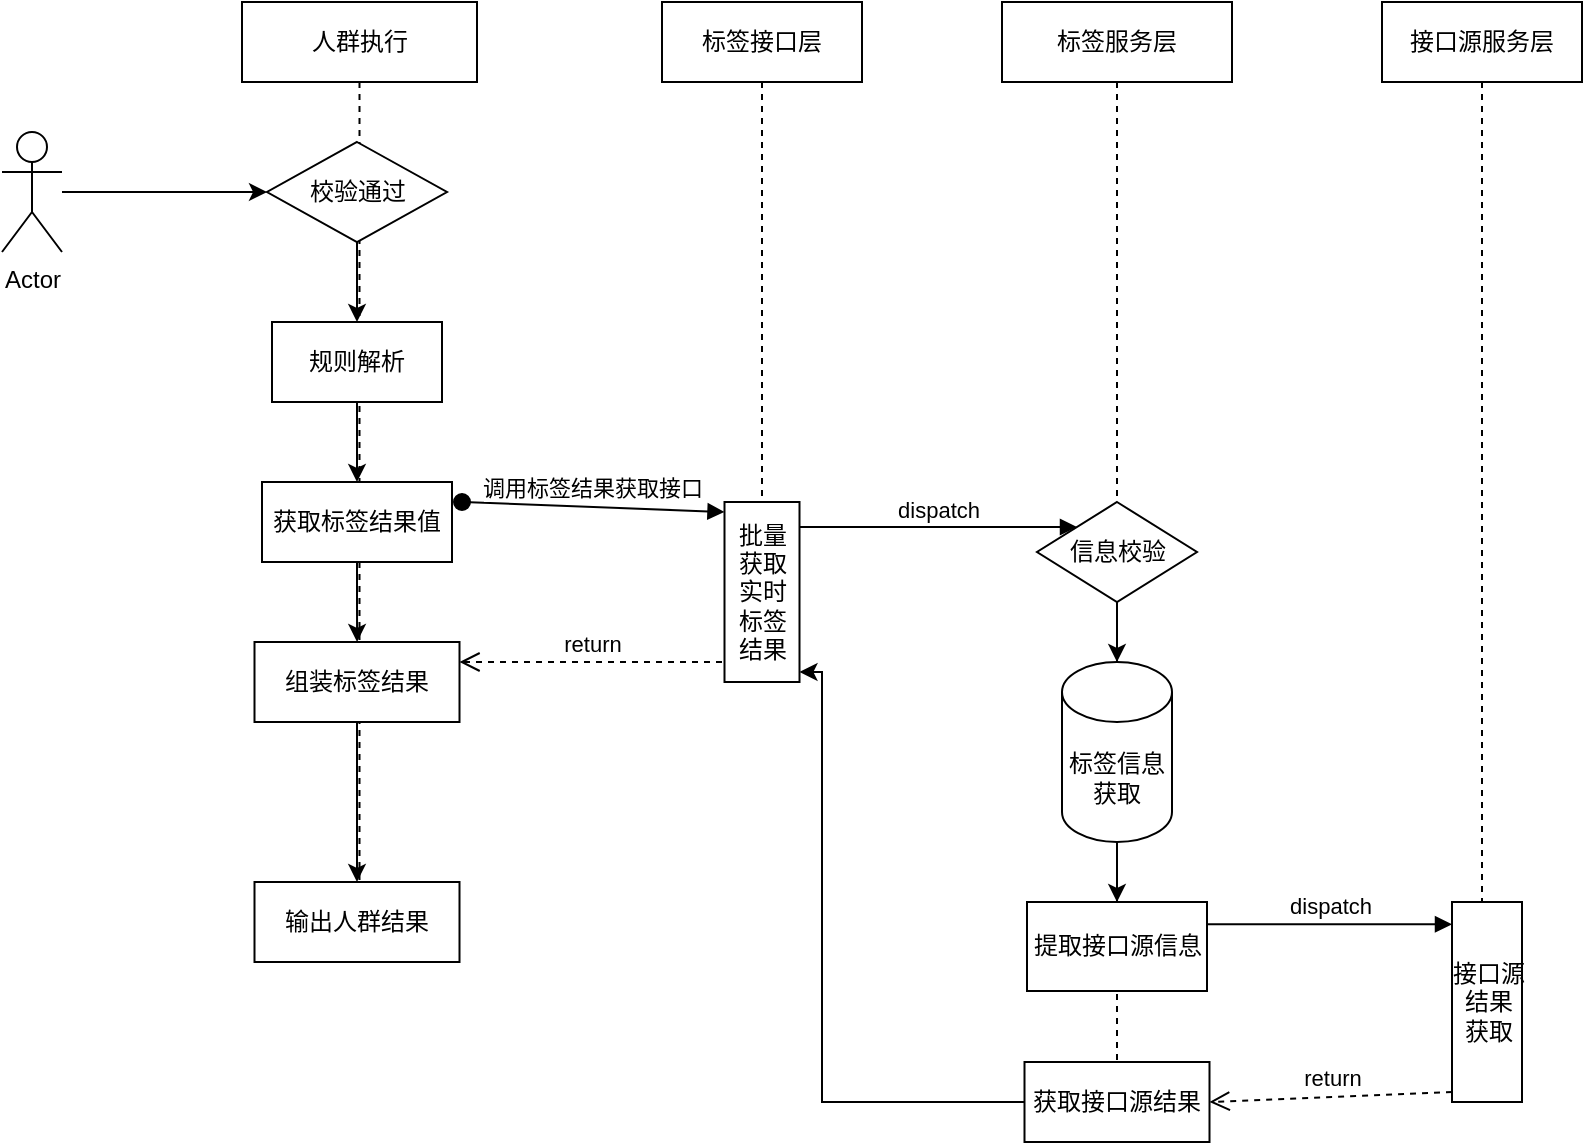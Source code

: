 <mxfile version="28.2.5">
  <diagram name="第 1 页" id="YtEtaBPnAqlrEqAmn6-p">
    <mxGraphModel dx="1018" dy="655" grid="1" gridSize="10" guides="1" tooltips="1" connect="1" arrows="1" fold="1" page="1" pageScale="1" pageWidth="827" pageHeight="1169" math="0" shadow="0">
      <root>
        <mxCell id="0" />
        <mxCell id="1" parent="0" />
        <mxCell id="FtnBUCDx0wFN6M4704JU-12" value="" style="edgeStyle=orthogonalEdgeStyle;rounded=0;orthogonalLoop=1;jettySize=auto;html=1;" parent="1" source="FtnBUCDx0wFN6M4704JU-1" target="FtnBUCDx0wFN6M4704JU-11" edge="1">
          <mxGeometry relative="1" as="geometry" />
        </mxCell>
        <mxCell id="FtnBUCDx0wFN6M4704JU-1" value="Actor" style="shape=umlActor;verticalLabelPosition=bottom;verticalAlign=top;html=1;outlineConnect=0;" parent="1" vertex="1">
          <mxGeometry x="60" y="135" width="30" height="60" as="geometry" />
        </mxCell>
        <mxCell id="FtnBUCDx0wFN6M4704JU-7" value="人群执行" style="shape=umlLifeline;whiteSpace=wrap;html=1;container=1;dropTarget=0;collapsible=0;recursiveResize=0;outlineConnect=0;portConstraint=eastwest;newEdgeStyle={&quot;curved&quot;:0,&quot;rounded&quot;:0};points=[[0,0,0,0,5],[0,1,0,0,-5],[1,0,0,0,5],[1,1,0,0,-5]];perimeter=rectanglePerimeter;targetShapes=umlLifeline;participant=label;" parent="1" vertex="1">
          <mxGeometry x="180" y="70" width="117.5" height="480" as="geometry" />
        </mxCell>
        <mxCell id="FtnBUCDx0wFN6M4704JU-25" value="" style="edgeStyle=orthogonalEdgeStyle;rounded=0;orthogonalLoop=1;jettySize=auto;html=1;" parent="FtnBUCDx0wFN6M4704JU-7" source="FtnBUCDx0wFN6M4704JU-22" target="FtnBUCDx0wFN6M4704JU-24" edge="1">
          <mxGeometry relative="1" as="geometry" />
        </mxCell>
        <mxCell id="FtnBUCDx0wFN6M4704JU-22" value="规则解析" style="whiteSpace=wrap;html=1;" parent="FtnBUCDx0wFN6M4704JU-7" vertex="1">
          <mxGeometry x="15" y="160" width="85" height="40" as="geometry" />
        </mxCell>
        <mxCell id="FtnBUCDx0wFN6M4704JU-33" value="" style="edgeStyle=orthogonalEdgeStyle;rounded=0;orthogonalLoop=1;jettySize=auto;html=1;" parent="FtnBUCDx0wFN6M4704JU-7" source="FtnBUCDx0wFN6M4704JU-24" target="FtnBUCDx0wFN6M4704JU-32" edge="1">
          <mxGeometry relative="1" as="geometry" />
        </mxCell>
        <mxCell id="FtnBUCDx0wFN6M4704JU-24" value="获取标签结果值" style="whiteSpace=wrap;html=1;" parent="FtnBUCDx0wFN6M4704JU-7" vertex="1">
          <mxGeometry x="10" y="240" width="95" height="40" as="geometry" />
        </mxCell>
        <mxCell id="FtnBUCDx0wFN6M4704JU-35" value="" style="edgeStyle=orthogonalEdgeStyle;rounded=0;orthogonalLoop=1;jettySize=auto;html=1;" parent="FtnBUCDx0wFN6M4704JU-7" source="FtnBUCDx0wFN6M4704JU-32" target="FtnBUCDx0wFN6M4704JU-34" edge="1">
          <mxGeometry relative="1" as="geometry" />
        </mxCell>
        <mxCell id="FtnBUCDx0wFN6M4704JU-32" value="组装标签结果" style="whiteSpace=wrap;html=1;" parent="FtnBUCDx0wFN6M4704JU-7" vertex="1">
          <mxGeometry x="6.25" y="320" width="102.5" height="40" as="geometry" />
        </mxCell>
        <mxCell id="FtnBUCDx0wFN6M4704JU-34" value="输出人群结果" style="whiteSpace=wrap;html=1;" parent="FtnBUCDx0wFN6M4704JU-7" vertex="1">
          <mxGeometry x="6.25" y="440" width="102.5" height="40" as="geometry" />
        </mxCell>
        <mxCell id="FtnBUCDx0wFN6M4704JU-23" value="" style="edgeStyle=orthogonalEdgeStyle;rounded=0;orthogonalLoop=1;jettySize=auto;html=1;" parent="1" source="FtnBUCDx0wFN6M4704JU-11" target="FtnBUCDx0wFN6M4704JU-22" edge="1">
          <mxGeometry relative="1" as="geometry" />
        </mxCell>
        <mxCell id="FtnBUCDx0wFN6M4704JU-11" value="校验通过" style="rhombus;whiteSpace=wrap;html=1;" parent="1" vertex="1">
          <mxGeometry x="192.5" y="140" width="90" height="50" as="geometry" />
        </mxCell>
        <mxCell id="FtnBUCDx0wFN6M4704JU-26" value="标签接口层" style="shape=umlLifeline;perimeter=lifelinePerimeter;whiteSpace=wrap;html=1;container=1;dropTarget=0;collapsible=0;recursiveResize=0;outlineConnect=0;portConstraint=eastwest;newEdgeStyle={&quot;curved&quot;:0,&quot;rounded&quot;:0};" parent="1" vertex="1">
          <mxGeometry x="390" y="70" width="100" height="340" as="geometry" />
        </mxCell>
        <mxCell id="FtnBUCDx0wFN6M4704JU-27" value="批量&lt;div&gt;获取&lt;/div&gt;&lt;div&gt;实时&lt;/div&gt;&lt;div&gt;标签&lt;/div&gt;&lt;div&gt;结果&lt;/div&gt;" style="html=1;points=[[0,0,0,0,5],[0,1,0,0,-5],[1,0,0,0,5],[1,1,0,0,-5]];perimeter=orthogonalPerimeter;outlineConnect=0;targetShapes=umlLifeline;portConstraint=eastwest;newEdgeStyle={&quot;curved&quot;:0,&quot;rounded&quot;:0};" parent="FtnBUCDx0wFN6M4704JU-26" vertex="1">
          <mxGeometry x="31.25" y="250" width="37.5" height="90" as="geometry" />
        </mxCell>
        <mxCell id="FtnBUCDx0wFN6M4704JU-28" value="调用标签结果获取接口" style="html=1;verticalAlign=bottom;startArrow=oval;endArrow=block;startSize=8;curved=0;rounded=0;entryX=0;entryY=0;entryDx=0;entryDy=5;" parent="1" target="FtnBUCDx0wFN6M4704JU-27" edge="1">
          <mxGeometry relative="1" as="geometry">
            <mxPoint x="290" y="320" as="sourcePoint" />
          </mxGeometry>
        </mxCell>
        <mxCell id="FtnBUCDx0wFN6M4704JU-30" value="标签服务层" style="shape=umlLifeline;perimeter=lifelinePerimeter;whiteSpace=wrap;html=1;container=1;dropTarget=0;collapsible=0;recursiveResize=0;outlineConnect=0;portConstraint=eastwest;newEdgeStyle={&quot;curved&quot;:0,&quot;rounded&quot;:0};" parent="1" vertex="1">
          <mxGeometry x="560" y="70" width="115" height="570" as="geometry" />
        </mxCell>
        <mxCell id="FtnBUCDx0wFN6M4704JU-40" value="提取接口源信息" style="whiteSpace=wrap;html=1;" parent="FtnBUCDx0wFN6M4704JU-30" vertex="1">
          <mxGeometry x="12.5" y="450" width="90" height="44.5" as="geometry" />
        </mxCell>
        <mxCell id="FtnBUCDx0wFN6M4704JU-43" value="获取接口源结果" style="whiteSpace=wrap;html=1;" parent="FtnBUCDx0wFN6M4704JU-30" vertex="1">
          <mxGeometry x="11.25" y="530" width="92.5" height="40" as="geometry" />
        </mxCell>
        <mxCell id="FtnBUCDx0wFN6M4704JU-31" value="return" style="html=1;verticalAlign=bottom;endArrow=open;dashed=1;endSize=8;curved=0;rounded=0;entryX=1;entryY=0.25;entryDx=0;entryDy=0;" parent="1" target="FtnBUCDx0wFN6M4704JU-32" edge="1">
          <mxGeometry relative="1" as="geometry">
            <mxPoint x="420" y="400" as="sourcePoint" />
            <mxPoint x="340" y="400" as="targetPoint" />
          </mxGeometry>
        </mxCell>
        <mxCell id="FtnBUCDx0wFN6M4704JU-39" value="" style="edgeStyle=orthogonalEdgeStyle;rounded=0;orthogonalLoop=1;jettySize=auto;html=1;" parent="1" source="FtnBUCDx0wFN6M4704JU-36" target="FtnBUCDx0wFN6M4704JU-38" edge="1">
          <mxGeometry relative="1" as="geometry" />
        </mxCell>
        <mxCell id="FtnBUCDx0wFN6M4704JU-36" value="信息校验" style="rhombus;whiteSpace=wrap;html=1;" parent="1" vertex="1">
          <mxGeometry x="577.5" y="320" width="80" height="50" as="geometry" />
        </mxCell>
        <mxCell id="FtnBUCDx0wFN6M4704JU-37" value="dispatch" style="html=1;verticalAlign=bottom;endArrow=block;curved=0;rounded=0;entryX=0;entryY=0;entryDx=0;entryDy=0;" parent="1" source="FtnBUCDx0wFN6M4704JU-27" target="FtnBUCDx0wFN6M4704JU-36" edge="1">
          <mxGeometry width="80" relative="1" as="geometry">
            <mxPoint x="460" y="320" as="sourcePoint" />
            <mxPoint x="540" y="320" as="targetPoint" />
          </mxGeometry>
        </mxCell>
        <mxCell id="FtnBUCDx0wFN6M4704JU-41" value="" style="edgeStyle=orthogonalEdgeStyle;rounded=0;orthogonalLoop=1;jettySize=auto;html=1;" parent="1" source="FtnBUCDx0wFN6M4704JU-38" target="FtnBUCDx0wFN6M4704JU-40" edge="1">
          <mxGeometry relative="1" as="geometry" />
        </mxCell>
        <mxCell id="FtnBUCDx0wFN6M4704JU-38" value="标签信息获取" style="shape=cylinder3;whiteSpace=wrap;html=1;boundedLbl=1;backgroundOutline=1;size=15;" parent="1" vertex="1">
          <mxGeometry x="590" y="400" width="55" height="90" as="geometry" />
        </mxCell>
        <mxCell id="FtnBUCDx0wFN6M4704JU-42" value="接口源服务层" style="shape=umlLifeline;perimeter=lifelinePerimeter;whiteSpace=wrap;html=1;container=1;dropTarget=0;collapsible=0;recursiveResize=0;outlineConnect=0;portConstraint=eastwest;newEdgeStyle={&quot;curved&quot;:0,&quot;rounded&quot;:0};" parent="1" vertex="1">
          <mxGeometry x="750" y="70" width="100" height="550" as="geometry" />
        </mxCell>
        <mxCell id="dyKsvpht1nyQQgV7t1vl-1" value="接口源&lt;div&gt;结果&lt;/div&gt;&lt;div&gt;获取&lt;/div&gt;" style="html=1;points=[[0,0,0,0,5],[0,1,0,0,-5],[1,0,0,0,5],[1,1,0,0,-5]];perimeter=orthogonalPerimeter;outlineConnect=0;targetShapes=umlLifeline;portConstraint=eastwest;newEdgeStyle={&quot;curved&quot;:0,&quot;rounded&quot;:0};" vertex="1" parent="FtnBUCDx0wFN6M4704JU-42">
          <mxGeometry x="35" y="450" width="35" height="100" as="geometry" />
        </mxCell>
        <mxCell id="dyKsvpht1nyQQgV7t1vl-2" value="dispatch" style="html=1;verticalAlign=bottom;endArrow=block;curved=0;rounded=0;exitX=1;exitY=0.25;exitDx=0;exitDy=0;" edge="1" target="dyKsvpht1nyQQgV7t1vl-1" parent="1" source="FtnBUCDx0wFN6M4704JU-40">
          <mxGeometry relative="1" as="geometry">
            <mxPoint x="720" y="545" as="sourcePoint" />
          </mxGeometry>
        </mxCell>
        <mxCell id="dyKsvpht1nyQQgV7t1vl-3" value="return" style="html=1;verticalAlign=bottom;endArrow=open;dashed=1;endSize=8;curved=0;rounded=0;exitX=0;exitY=1;exitDx=0;exitDy=-5;entryX=1;entryY=0.5;entryDx=0;entryDy=0;" edge="1" source="dyKsvpht1nyQQgV7t1vl-1" parent="1" target="FtnBUCDx0wFN6M4704JU-43">
          <mxGeometry relative="1" as="geometry">
            <mxPoint x="720" y="615" as="targetPoint" />
          </mxGeometry>
        </mxCell>
        <mxCell id="dyKsvpht1nyQQgV7t1vl-4" style="edgeStyle=orthogonalEdgeStyle;rounded=0;orthogonalLoop=1;jettySize=auto;html=1;entryX=1;entryY=1;entryDx=0;entryDy=-5;entryPerimeter=0;" edge="1" parent="1" source="FtnBUCDx0wFN6M4704JU-43" target="FtnBUCDx0wFN6M4704JU-27">
          <mxGeometry relative="1" as="geometry">
            <Array as="points">
              <mxPoint x="470" y="620" />
              <mxPoint x="470" y="405" />
            </Array>
          </mxGeometry>
        </mxCell>
      </root>
    </mxGraphModel>
  </diagram>
</mxfile>
